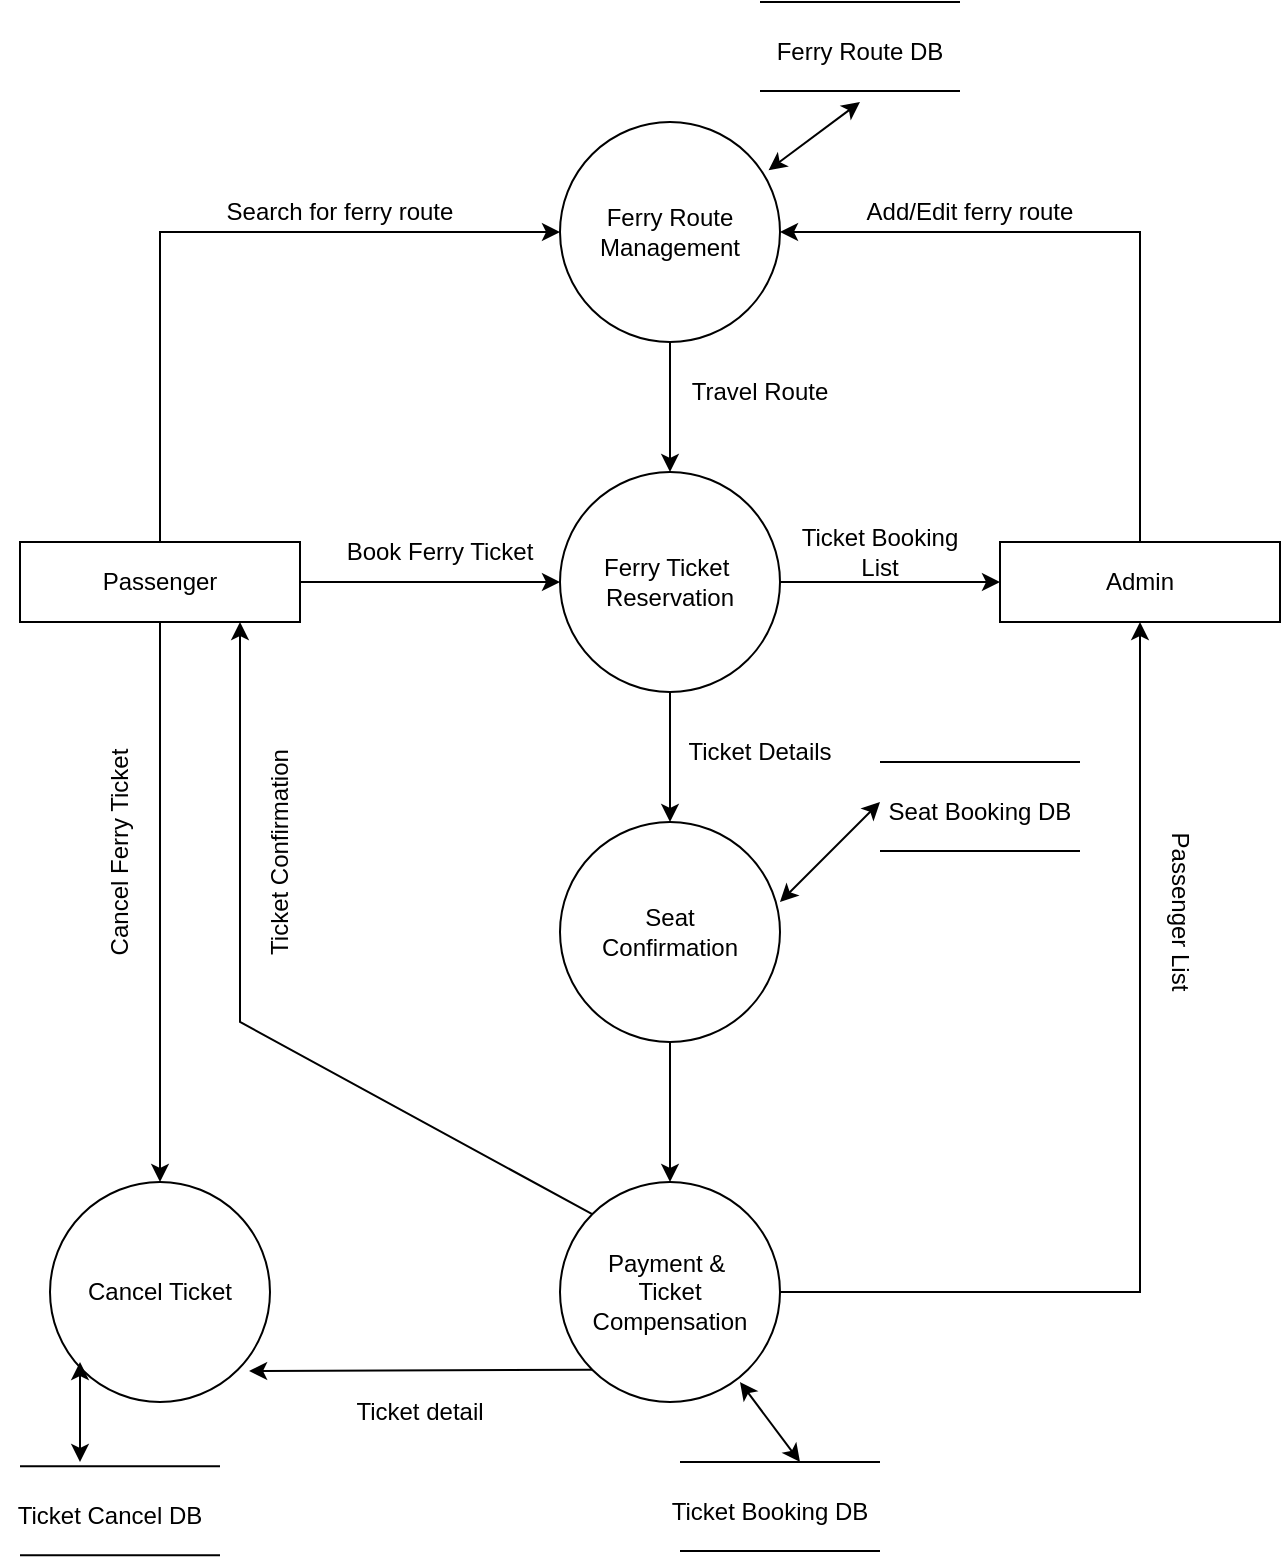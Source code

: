 <mxfile version="22.0.2" type="device">
  <diagram name="Page-1" id="ndVaN8yizbAnjFOJoKOq">
    <mxGraphModel dx="1247" dy="746" grid="1" gridSize="10" guides="1" tooltips="1" connect="1" arrows="1" fold="1" page="1" pageScale="1" pageWidth="827" pageHeight="1169" math="0" shadow="0">
      <root>
        <mxCell id="0" />
        <mxCell id="1" parent="0" />
        <mxCell id="hyZr3XdFLstSQ0vTIa1D-27" style="edgeStyle=orthogonalEdgeStyle;rounded=0;orthogonalLoop=1;jettySize=auto;html=1;" parent="1" source="hyZr3XdFLstSQ0vTIa1D-1" target="hyZr3XdFLstSQ0vTIa1D-4" edge="1">
          <mxGeometry relative="1" as="geometry" />
        </mxCell>
        <mxCell id="hyZr3XdFLstSQ0vTIa1D-1" value="Ferry Route&lt;br&gt;Management" style="ellipse;whiteSpace=wrap;html=1;aspect=fixed;" parent="1" vertex="1">
          <mxGeometry x="400" y="150" width="110" height="110" as="geometry" />
        </mxCell>
        <mxCell id="hyZr3XdFLstSQ0vTIa1D-25" style="edgeStyle=orthogonalEdgeStyle;rounded=0;orthogonalLoop=1;jettySize=auto;html=1;entryX=0.5;entryY=1;entryDx=0;entryDy=0;entryPerimeter=0;" parent="1" source="hyZr3XdFLstSQ0vTIa1D-2" target="hyZr3XdFLstSQ0vTIa1D-7" edge="1">
          <mxGeometry relative="1" as="geometry">
            <mxPoint x="690" y="410" as="targetPoint" />
          </mxGeometry>
        </mxCell>
        <mxCell id="hyZr3XdFLstSQ0vTIa1D-2" value="Payment &amp;amp;&amp;nbsp;&lt;br&gt;Ticket Compensation" style="ellipse;whiteSpace=wrap;html=1;aspect=fixed;" parent="1" vertex="1">
          <mxGeometry x="400" y="680" width="110" height="110" as="geometry" />
        </mxCell>
        <mxCell id="hyZr3XdFLstSQ0vTIa1D-29" style="edgeStyle=orthogonalEdgeStyle;rounded=0;orthogonalLoop=1;jettySize=auto;html=1;entryX=0.5;entryY=0;entryDx=0;entryDy=0;" parent="1" source="hyZr3XdFLstSQ0vTIa1D-3" target="hyZr3XdFLstSQ0vTIa1D-2" edge="1">
          <mxGeometry relative="1" as="geometry" />
        </mxCell>
        <mxCell id="hyZr3XdFLstSQ0vTIa1D-3" value="Seat &lt;br&gt;Confirmation" style="ellipse;whiteSpace=wrap;html=1;aspect=fixed;" parent="1" vertex="1">
          <mxGeometry x="400" y="500" width="110" height="110" as="geometry" />
        </mxCell>
        <mxCell id="hyZr3XdFLstSQ0vTIa1D-16" style="edgeStyle=orthogonalEdgeStyle;rounded=0;orthogonalLoop=1;jettySize=auto;html=1;" parent="1" source="hyZr3XdFLstSQ0vTIa1D-4" target="hyZr3XdFLstSQ0vTIa1D-7" edge="1">
          <mxGeometry relative="1" as="geometry" />
        </mxCell>
        <mxCell id="hyZr3XdFLstSQ0vTIa1D-28" style="edgeStyle=orthogonalEdgeStyle;rounded=0;orthogonalLoop=1;jettySize=auto;html=1;entryX=0.5;entryY=0;entryDx=0;entryDy=0;" parent="1" source="hyZr3XdFLstSQ0vTIa1D-4" target="hyZr3XdFLstSQ0vTIa1D-3" edge="1">
          <mxGeometry relative="1" as="geometry" />
        </mxCell>
        <mxCell id="hyZr3XdFLstSQ0vTIa1D-4" value="Ferry Ticket&amp;nbsp;&lt;br&gt;Reservation" style="ellipse;whiteSpace=wrap;html=1;aspect=fixed;" parent="1" vertex="1">
          <mxGeometry x="400" y="325" width="110" height="110" as="geometry" />
        </mxCell>
        <mxCell id="hyZr3XdFLstSQ0vTIa1D-5" value="Cancel Ticket" style="ellipse;whiteSpace=wrap;html=1;aspect=fixed;" parent="1" vertex="1">
          <mxGeometry x="145" y="680" width="110" height="110" as="geometry" />
        </mxCell>
        <mxCell id="hyZr3XdFLstSQ0vTIa1D-8" style="edgeStyle=orthogonalEdgeStyle;rounded=0;orthogonalLoop=1;jettySize=auto;html=1;entryX=0;entryY=0.5;entryDx=0;entryDy=0;" parent="1" source="hyZr3XdFLstSQ0vTIa1D-6" target="hyZr3XdFLstSQ0vTIa1D-1" edge="1">
          <mxGeometry relative="1" as="geometry">
            <Array as="points">
              <mxPoint x="200" y="205" />
            </Array>
          </mxGeometry>
        </mxCell>
        <mxCell id="hyZr3XdFLstSQ0vTIa1D-14" style="edgeStyle=orthogonalEdgeStyle;rounded=0;orthogonalLoop=1;jettySize=auto;html=1;entryX=0;entryY=0.5;entryDx=0;entryDy=0;" parent="1" source="hyZr3XdFLstSQ0vTIa1D-6" target="hyZr3XdFLstSQ0vTIa1D-4" edge="1">
          <mxGeometry relative="1" as="geometry" />
        </mxCell>
        <mxCell id="hyZr3XdFLstSQ0vTIa1D-19" style="edgeStyle=orthogonalEdgeStyle;rounded=0;orthogonalLoop=1;jettySize=auto;html=1;entryX=0.5;entryY=0;entryDx=0;entryDy=0;" parent="1" source="hyZr3XdFLstSQ0vTIa1D-6" target="hyZr3XdFLstSQ0vTIa1D-5" edge="1">
          <mxGeometry relative="1" as="geometry" />
        </mxCell>
        <mxCell id="hyZr3XdFLstSQ0vTIa1D-6" value="Passenger" style="rounded=0;whiteSpace=wrap;html=1;" parent="1" vertex="1">
          <mxGeometry x="130" y="360" width="140" height="40" as="geometry" />
        </mxCell>
        <mxCell id="hyZr3XdFLstSQ0vTIa1D-10" style="edgeStyle=orthogonalEdgeStyle;rounded=0;orthogonalLoop=1;jettySize=auto;html=1;entryX=1;entryY=0.5;entryDx=0;entryDy=0;" parent="1" source="hyZr3XdFLstSQ0vTIa1D-7" target="hyZr3XdFLstSQ0vTIa1D-1" edge="1">
          <mxGeometry relative="1" as="geometry">
            <Array as="points">
              <mxPoint x="690" y="205" />
            </Array>
          </mxGeometry>
        </mxCell>
        <mxCell id="hyZr3XdFLstSQ0vTIa1D-7" value="Admin" style="rounded=0;whiteSpace=wrap;html=1;" parent="1" vertex="1">
          <mxGeometry x="620" y="360" width="140" height="40" as="geometry" />
        </mxCell>
        <mxCell id="hyZr3XdFLstSQ0vTIa1D-9" value="Search for ferry route" style="text;html=1;strokeColor=none;fillColor=none;align=center;verticalAlign=middle;whiteSpace=wrap;rounded=0;" parent="1" vertex="1">
          <mxGeometry x="230" y="180" width="120" height="30" as="geometry" />
        </mxCell>
        <mxCell id="hyZr3XdFLstSQ0vTIa1D-11" value="Add/Edit ferry route" style="text;html=1;strokeColor=none;fillColor=none;align=center;verticalAlign=middle;whiteSpace=wrap;rounded=0;" parent="1" vertex="1">
          <mxGeometry x="540" y="180" width="130" height="30" as="geometry" />
        </mxCell>
        <mxCell id="hyZr3XdFLstSQ0vTIa1D-17" value="Book Ferry Ticket" style="text;html=1;strokeColor=none;fillColor=none;align=center;verticalAlign=middle;whiteSpace=wrap;rounded=0;" parent="1" vertex="1">
          <mxGeometry x="280" y="350" width="120" height="30" as="geometry" />
        </mxCell>
        <mxCell id="hyZr3XdFLstSQ0vTIa1D-18" value="Ticket Booking &lt;br&gt;List" style="text;html=1;strokeColor=none;fillColor=none;align=center;verticalAlign=middle;whiteSpace=wrap;rounded=0;" parent="1" vertex="1">
          <mxGeometry x="500" y="350" width="120" height="30" as="geometry" />
        </mxCell>
        <mxCell id="hyZr3XdFLstSQ0vTIa1D-20" value="Cancel Ferry Ticket" style="text;html=1;strokeColor=none;fillColor=none;align=center;verticalAlign=middle;whiteSpace=wrap;rounded=0;rotation=-90;" parent="1" vertex="1">
          <mxGeometry x="120" y="500" width="120" height="30" as="geometry" />
        </mxCell>
        <mxCell id="hyZr3XdFLstSQ0vTIa1D-21" value="" style="endArrow=classic;html=1;rounded=0;exitX=0;exitY=0;exitDx=0;exitDy=0;" parent="1" source="hyZr3XdFLstSQ0vTIa1D-2" edge="1">
          <mxGeometry width="50" height="50" relative="1" as="geometry">
            <mxPoint x="440" y="650" as="sourcePoint" />
            <mxPoint x="240" y="400" as="targetPoint" />
            <Array as="points">
              <mxPoint x="240" y="600" />
            </Array>
          </mxGeometry>
        </mxCell>
        <mxCell id="hyZr3XdFLstSQ0vTIa1D-22" value="Ticket Confirmation" style="text;html=1;strokeColor=none;fillColor=none;align=center;verticalAlign=middle;whiteSpace=wrap;rounded=0;rotation=-90;" parent="1" vertex="1">
          <mxGeometry x="200" y="500" width="120" height="30" as="geometry" />
        </mxCell>
        <mxCell id="hyZr3XdFLstSQ0vTIa1D-23" value="" style="endArrow=classic;html=1;rounded=0;exitX=0;exitY=1;exitDx=0;exitDy=0;entryX=0.905;entryY=0.859;entryDx=0;entryDy=0;entryPerimeter=0;" parent="1" source="hyZr3XdFLstSQ0vTIa1D-2" target="hyZr3XdFLstSQ0vTIa1D-5" edge="1">
          <mxGeometry width="50" height="50" relative="1" as="geometry">
            <mxPoint x="390" y="650" as="sourcePoint" />
            <mxPoint x="440" y="600" as="targetPoint" />
          </mxGeometry>
        </mxCell>
        <mxCell id="hyZr3XdFLstSQ0vTIa1D-24" value="Ticket detail" style="text;html=1;strokeColor=none;fillColor=none;align=center;verticalAlign=middle;whiteSpace=wrap;rounded=0;" parent="1" vertex="1">
          <mxGeometry x="270" y="780" width="120" height="30" as="geometry" />
        </mxCell>
        <mxCell id="hyZr3XdFLstSQ0vTIa1D-26" value="Passenger List" style="text;html=1;strokeColor=none;fillColor=none;align=center;verticalAlign=middle;whiteSpace=wrap;rounded=0;rotation=90;" parent="1" vertex="1">
          <mxGeometry x="650" y="530" width="120" height="30" as="geometry" />
        </mxCell>
        <mxCell id="hyZr3XdFLstSQ0vTIa1D-30" value="Travel Route" style="text;html=1;strokeColor=none;fillColor=none;align=center;verticalAlign=middle;whiteSpace=wrap;rounded=0;" parent="1" vertex="1">
          <mxGeometry x="460" y="270" width="80" height="30" as="geometry" />
        </mxCell>
        <mxCell id="hyZr3XdFLstSQ0vTIa1D-31" value="Ticket Details" style="text;html=1;strokeColor=none;fillColor=none;align=center;verticalAlign=middle;whiteSpace=wrap;rounded=0;" parent="1" vertex="1">
          <mxGeometry x="460" y="450" width="80" height="30" as="geometry" />
        </mxCell>
        <mxCell id="9N6mmR54tO4MU3PXk9sR-1" value="" style="endArrow=classic;startArrow=classic;html=1;rounded=0;" parent="1" edge="1">
          <mxGeometry width="50" height="50" relative="1" as="geometry">
            <mxPoint x="510" y="540" as="sourcePoint" />
            <mxPoint x="560" y="490" as="targetPoint" />
          </mxGeometry>
        </mxCell>
        <mxCell id="iRdNM70kq3eNHkZtrHDR-1" value="Seat Booking DB" style="text;html=1;strokeColor=none;fillColor=none;align=center;verticalAlign=middle;whiteSpace=wrap;rounded=0;" vertex="1" parent="1">
          <mxGeometry x="560" y="480" width="100" height="30" as="geometry" />
        </mxCell>
        <mxCell id="iRdNM70kq3eNHkZtrHDR-2" value="" style="endArrow=none;html=1;rounded=0;" edge="1" parent="1">
          <mxGeometry width="50" height="50" relative="1" as="geometry">
            <mxPoint x="560" y="470" as="sourcePoint" />
            <mxPoint x="660" y="470" as="targetPoint" />
          </mxGeometry>
        </mxCell>
        <mxCell id="iRdNM70kq3eNHkZtrHDR-3" value="" style="endArrow=none;html=1;rounded=0;" edge="1" parent="1">
          <mxGeometry width="50" height="50" relative="1" as="geometry">
            <mxPoint x="560" y="514.5" as="sourcePoint" />
            <mxPoint x="660" y="514.5" as="targetPoint" />
          </mxGeometry>
        </mxCell>
        <mxCell id="iRdNM70kq3eNHkZtrHDR-4" value="Ticket Booking DB" style="text;html=1;strokeColor=none;fillColor=none;align=center;verticalAlign=middle;whiteSpace=wrap;rounded=0;" vertex="1" parent="1">
          <mxGeometry x="450" y="830" width="110" height="30" as="geometry" />
        </mxCell>
        <mxCell id="iRdNM70kq3eNHkZtrHDR-5" value="" style="endArrow=none;html=1;rounded=0;" edge="1" parent="1">
          <mxGeometry width="50" height="50" relative="1" as="geometry">
            <mxPoint x="460" y="820" as="sourcePoint" />
            <mxPoint x="560" y="820" as="targetPoint" />
          </mxGeometry>
        </mxCell>
        <mxCell id="iRdNM70kq3eNHkZtrHDR-6" value="" style="endArrow=none;html=1;rounded=0;" edge="1" parent="1">
          <mxGeometry width="50" height="50" relative="1" as="geometry">
            <mxPoint x="460" y="864.5" as="sourcePoint" />
            <mxPoint x="560" y="864.5" as="targetPoint" />
          </mxGeometry>
        </mxCell>
        <mxCell id="iRdNM70kq3eNHkZtrHDR-10" value="Ticket Cancel DB" style="text;html=1;strokeColor=none;fillColor=none;align=center;verticalAlign=middle;whiteSpace=wrap;rounded=0;" vertex="1" parent="1">
          <mxGeometry x="120" y="832.16" width="110" height="30" as="geometry" />
        </mxCell>
        <mxCell id="iRdNM70kq3eNHkZtrHDR-11" value="" style="endArrow=none;html=1;rounded=0;" edge="1" parent="1">
          <mxGeometry width="50" height="50" relative="1" as="geometry">
            <mxPoint x="130" y="822.16" as="sourcePoint" />
            <mxPoint x="230" y="822.16" as="targetPoint" />
          </mxGeometry>
        </mxCell>
        <mxCell id="iRdNM70kq3eNHkZtrHDR-12" value="" style="endArrow=none;html=1;rounded=0;" edge="1" parent="1">
          <mxGeometry width="50" height="50" relative="1" as="geometry">
            <mxPoint x="130" y="866.66" as="sourcePoint" />
            <mxPoint x="230" y="866.66" as="targetPoint" />
          </mxGeometry>
        </mxCell>
        <mxCell id="iRdNM70kq3eNHkZtrHDR-13" value="" style="endArrow=classic;startArrow=classic;html=1;rounded=0;" edge="1" parent="1">
          <mxGeometry width="50" height="50" relative="1" as="geometry">
            <mxPoint x="160" y="820" as="sourcePoint" />
            <mxPoint x="160" y="770" as="targetPoint" />
          </mxGeometry>
        </mxCell>
        <mxCell id="iRdNM70kq3eNHkZtrHDR-14" value="" style="endArrow=classic;startArrow=classic;html=1;rounded=0;" edge="1" parent="1">
          <mxGeometry width="50" height="50" relative="1" as="geometry">
            <mxPoint x="490" y="780" as="sourcePoint" />
            <mxPoint x="520" y="820" as="targetPoint" />
          </mxGeometry>
        </mxCell>
        <mxCell id="iRdNM70kq3eNHkZtrHDR-15" value="Ferry Route DB" style="text;html=1;strokeColor=none;fillColor=none;align=center;verticalAlign=middle;whiteSpace=wrap;rounded=0;" vertex="1" parent="1">
          <mxGeometry x="500" y="100" width="100" height="30" as="geometry" />
        </mxCell>
        <mxCell id="iRdNM70kq3eNHkZtrHDR-16" value="" style="endArrow=none;html=1;rounded=0;" edge="1" parent="1">
          <mxGeometry width="50" height="50" relative="1" as="geometry">
            <mxPoint x="500" y="90" as="sourcePoint" />
            <mxPoint x="600" y="90" as="targetPoint" />
          </mxGeometry>
        </mxCell>
        <mxCell id="iRdNM70kq3eNHkZtrHDR-17" value="" style="endArrow=none;html=1;rounded=0;" edge="1" parent="1">
          <mxGeometry width="50" height="50" relative="1" as="geometry">
            <mxPoint x="500" y="134.5" as="sourcePoint" />
            <mxPoint x="600" y="134.5" as="targetPoint" />
          </mxGeometry>
        </mxCell>
        <mxCell id="iRdNM70kq3eNHkZtrHDR-18" value="" style="endArrow=classic;startArrow=classic;html=1;rounded=0;exitX=0.948;exitY=0.219;exitDx=0;exitDy=0;exitPerimeter=0;" edge="1" parent="1" source="hyZr3XdFLstSQ0vTIa1D-1">
          <mxGeometry width="50" height="50" relative="1" as="geometry">
            <mxPoint x="510" y="170" as="sourcePoint" />
            <mxPoint x="550" y="140" as="targetPoint" />
          </mxGeometry>
        </mxCell>
      </root>
    </mxGraphModel>
  </diagram>
</mxfile>
